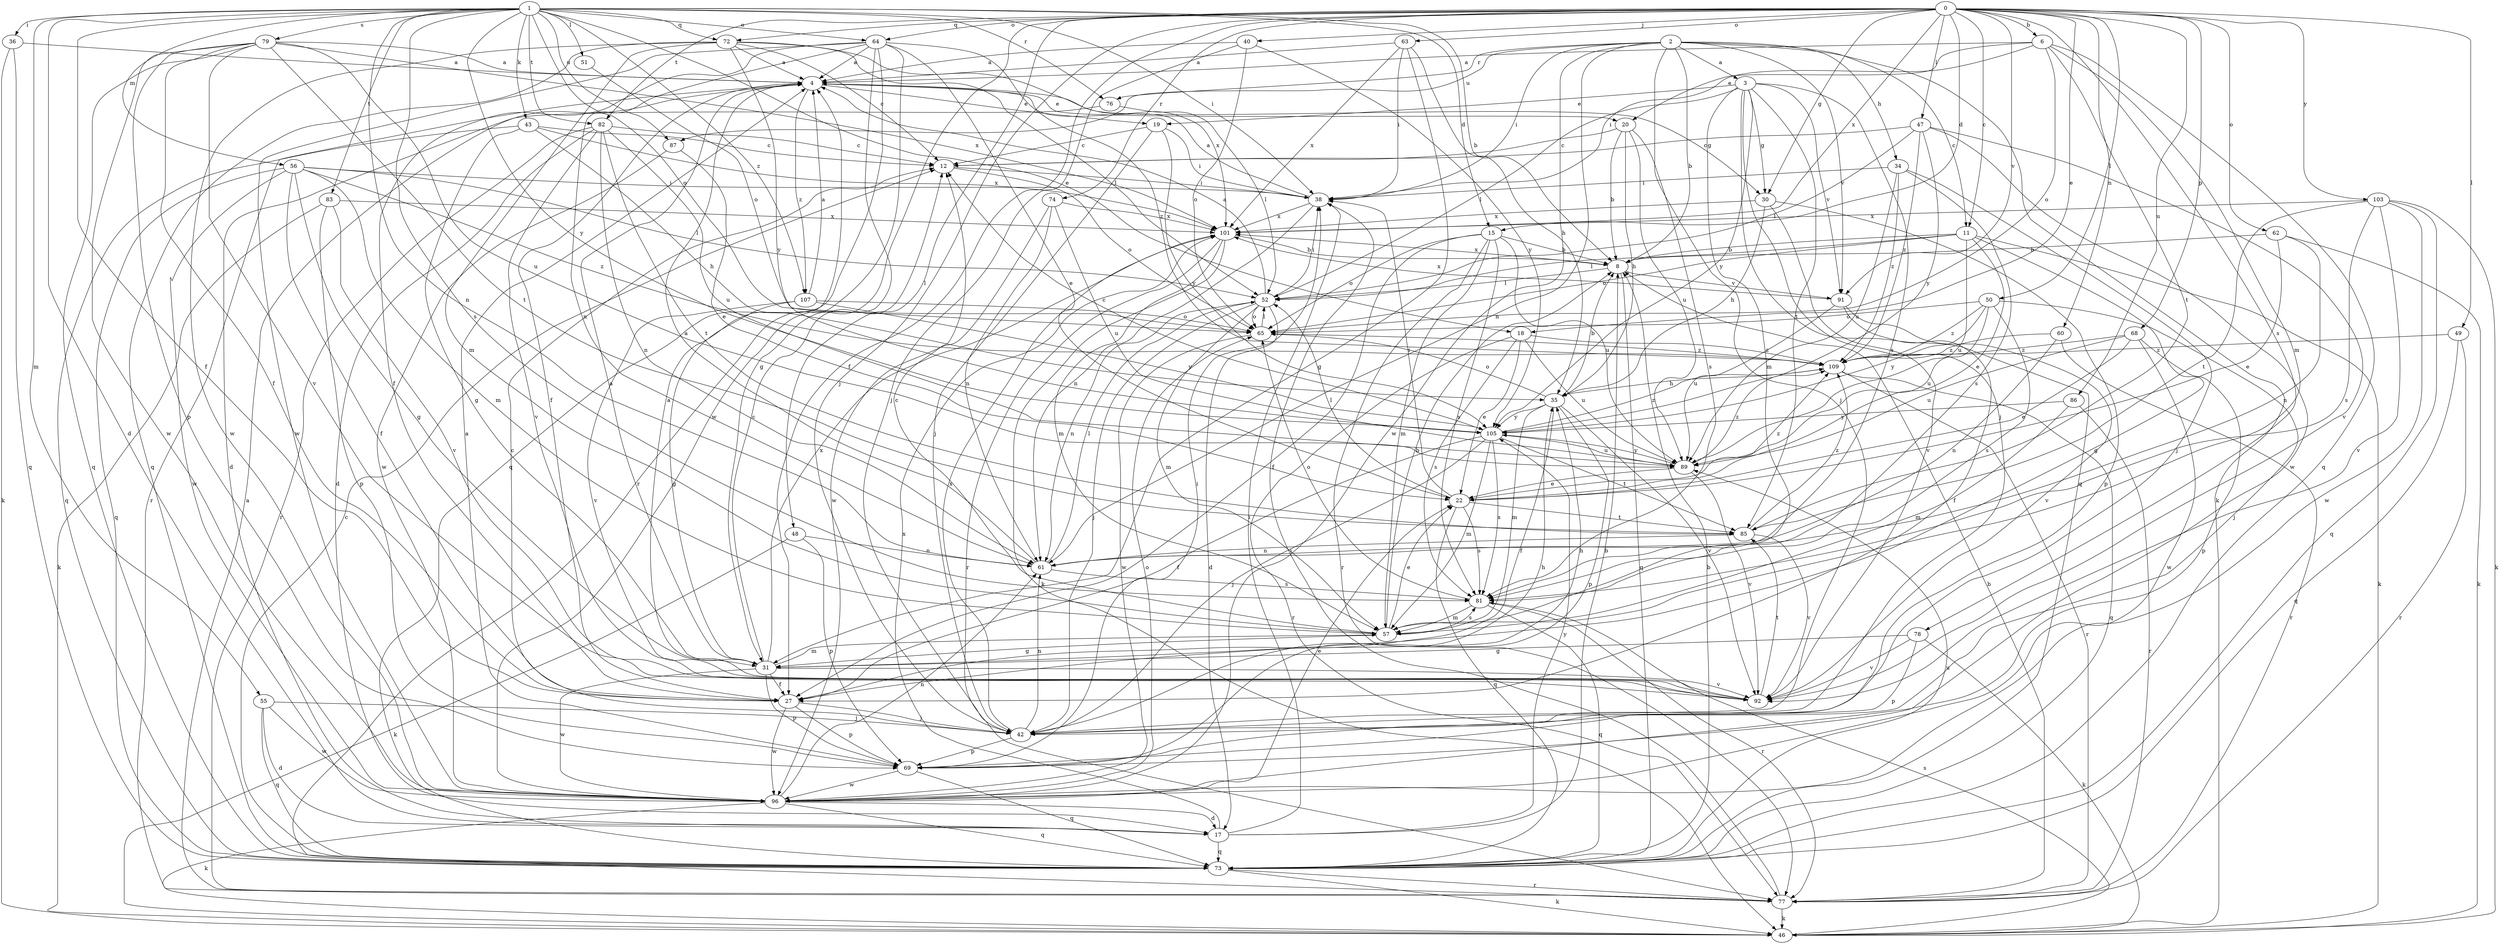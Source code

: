 strict digraph  {
0;
1;
2;
3;
4;
6;
8;
11;
12;
15;
17;
18;
19;
20;
22;
27;
30;
31;
34;
35;
36;
38;
40;
42;
43;
46;
47;
48;
49;
50;
51;
52;
55;
56;
57;
60;
61;
62;
63;
64;
65;
68;
69;
72;
73;
74;
76;
77;
78;
79;
81;
82;
83;
85;
86;
87;
89;
91;
92;
96;
101;
103;
105;
107;
109;
0 -> 6  [label=b];
0 -> 11  [label=c];
0 -> 15  [label=d];
0 -> 18  [label=e];
0 -> 27  [label=f];
0 -> 30  [label=g];
0 -> 40  [label=j];
0 -> 42  [label=j];
0 -> 47  [label=l];
0 -> 48  [label=l];
0 -> 49  [label=l];
0 -> 50  [label=l];
0 -> 60  [label=n];
0 -> 62  [label=o];
0 -> 63  [label=o];
0 -> 64  [label=o];
0 -> 68  [label=p];
0 -> 72  [label=q];
0 -> 74  [label=r];
0 -> 78  [label=s];
0 -> 82  [label=t];
0 -> 86  [label=u];
0 -> 91  [label=v];
0 -> 96  [label=w];
0 -> 101  [label=x];
0 -> 103  [label=y];
1 -> 8  [label=b];
1 -> 15  [label=d];
1 -> 17  [label=d];
1 -> 18  [label=e];
1 -> 27  [label=f];
1 -> 36  [label=i];
1 -> 38  [label=i];
1 -> 43  [label=k];
1 -> 51  [label=l];
1 -> 55  [label=m];
1 -> 56  [label=m];
1 -> 61  [label=n];
1 -> 64  [label=o];
1 -> 65  [label=o];
1 -> 72  [label=q];
1 -> 76  [label=r];
1 -> 79  [label=s];
1 -> 81  [label=s];
1 -> 82  [label=t];
1 -> 83  [label=t];
1 -> 87  [label=u];
1 -> 105  [label=y];
1 -> 107  [label=z];
2 -> 3  [label=a];
2 -> 8  [label=b];
2 -> 11  [label=c];
2 -> 34  [label=h];
2 -> 38  [label=i];
2 -> 42  [label=j];
2 -> 46  [label=k];
2 -> 61  [label=n];
2 -> 76  [label=r];
2 -> 87  [label=u];
2 -> 91  [label=v];
2 -> 96  [label=w];
3 -> 19  [label=e];
3 -> 30  [label=g];
3 -> 42  [label=j];
3 -> 52  [label=l];
3 -> 57  [label=m];
3 -> 73  [label=q];
3 -> 81  [label=s];
3 -> 85  [label=t];
3 -> 91  [label=v];
3 -> 105  [label=y];
4 -> 19  [label=e];
4 -> 20  [label=e];
4 -> 27  [label=f];
4 -> 30  [label=g];
4 -> 77  [label=r];
4 -> 107  [label=z];
6 -> 4  [label=a];
6 -> 20  [label=e];
6 -> 38  [label=i];
6 -> 57  [label=m];
6 -> 65  [label=o];
6 -> 73  [label=q];
6 -> 85  [label=t];
8 -> 52  [label=l];
8 -> 73  [label=q];
8 -> 91  [label=v];
8 -> 101  [label=x];
11 -> 8  [label=b];
11 -> 22  [label=e];
11 -> 31  [label=g];
11 -> 46  [label=k];
11 -> 52  [label=l];
11 -> 65  [label=o];
11 -> 89  [label=u];
12 -> 38  [label=i];
12 -> 65  [label=o];
15 -> 8  [label=b];
15 -> 27  [label=f];
15 -> 57  [label=m];
15 -> 65  [label=o];
15 -> 77  [label=r];
15 -> 81  [label=s];
15 -> 89  [label=u];
17 -> 8  [label=b];
17 -> 38  [label=i];
17 -> 73  [label=q];
17 -> 101  [label=x];
17 -> 105  [label=y];
18 -> 22  [label=e];
18 -> 77  [label=r];
18 -> 81  [label=s];
18 -> 89  [label=u];
18 -> 109  [label=z];
19 -> 12  [label=c];
19 -> 38  [label=i];
19 -> 42  [label=j];
19 -> 105  [label=y];
20 -> 8  [label=b];
20 -> 12  [label=c];
20 -> 35  [label=h];
20 -> 81  [label=s];
20 -> 89  [label=u];
22 -> 38  [label=i];
22 -> 52  [label=l];
22 -> 73  [label=q];
22 -> 81  [label=s];
22 -> 85  [label=t];
22 -> 109  [label=z];
27 -> 35  [label=h];
27 -> 42  [label=j];
27 -> 69  [label=p];
27 -> 96  [label=w];
30 -> 35  [label=h];
30 -> 69  [label=p];
30 -> 92  [label=v];
30 -> 101  [label=x];
31 -> 4  [label=a];
31 -> 12  [label=c];
31 -> 27  [label=f];
31 -> 57  [label=m];
31 -> 69  [label=p];
31 -> 92  [label=v];
31 -> 96  [label=w];
31 -> 101  [label=x];
34 -> 38  [label=i];
34 -> 42  [label=j];
34 -> 81  [label=s];
34 -> 89  [label=u];
34 -> 109  [label=z];
35 -> 8  [label=b];
35 -> 27  [label=f];
35 -> 57  [label=m];
35 -> 65  [label=o];
35 -> 69  [label=p];
35 -> 92  [label=v];
35 -> 105  [label=y];
36 -> 4  [label=a];
36 -> 46  [label=k];
36 -> 73  [label=q];
38 -> 4  [label=a];
38 -> 61  [label=n];
38 -> 101  [label=x];
40 -> 4  [label=a];
40 -> 42  [label=j];
40 -> 65  [label=o];
40 -> 105  [label=y];
42 -> 12  [label=c];
42 -> 35  [label=h];
42 -> 61  [label=n];
42 -> 69  [label=p];
42 -> 101  [label=x];
43 -> 12  [label=c];
43 -> 31  [label=g];
43 -> 35  [label=h];
43 -> 73  [label=q];
43 -> 101  [label=x];
46 -> 81  [label=s];
47 -> 12  [label=c];
47 -> 52  [label=l];
47 -> 92  [label=v];
47 -> 96  [label=w];
47 -> 105  [label=y];
47 -> 109  [label=z];
48 -> 46  [label=k];
48 -> 61  [label=n];
48 -> 69  [label=p];
49 -> 73  [label=q];
49 -> 77  [label=r];
49 -> 109  [label=z];
50 -> 42  [label=j];
50 -> 65  [label=o];
50 -> 81  [label=s];
50 -> 89  [label=u];
50 -> 105  [label=y];
50 -> 109  [label=z];
51 -> 65  [label=o];
52 -> 4  [label=a];
52 -> 17  [label=d];
52 -> 38  [label=i];
52 -> 42  [label=j];
52 -> 57  [label=m];
52 -> 61  [label=n];
52 -> 65  [label=o];
55 -> 17  [label=d];
55 -> 42  [label=j];
55 -> 73  [label=q];
55 -> 96  [label=w];
56 -> 27  [label=f];
56 -> 31  [label=g];
56 -> 38  [label=i];
56 -> 52  [label=l];
56 -> 57  [label=m];
56 -> 73  [label=q];
56 -> 96  [label=w];
56 -> 109  [label=z];
57 -> 8  [label=b];
57 -> 12  [label=c];
57 -> 22  [label=e];
57 -> 31  [label=g];
57 -> 81  [label=s];
60 -> 61  [label=n];
60 -> 77  [label=r];
60 -> 109  [label=z];
61 -> 4  [label=a];
61 -> 52  [label=l];
61 -> 81  [label=s];
62 -> 8  [label=b];
62 -> 22  [label=e];
62 -> 46  [label=k];
62 -> 61  [label=n];
63 -> 4  [label=a];
63 -> 31  [label=g];
63 -> 35  [label=h];
63 -> 38  [label=i];
63 -> 101  [label=x];
64 -> 4  [label=a];
64 -> 22  [label=e];
64 -> 27  [label=f];
64 -> 31  [label=g];
64 -> 61  [label=n];
64 -> 73  [label=q];
64 -> 77  [label=r];
64 -> 96  [label=w];
64 -> 109  [label=z];
65 -> 52  [label=l];
65 -> 96  [label=w];
65 -> 109  [label=z];
68 -> 22  [label=e];
68 -> 69  [label=p];
68 -> 89  [label=u];
68 -> 96  [label=w];
68 -> 109  [label=z];
69 -> 4  [label=a];
69 -> 38  [label=i];
69 -> 73  [label=q];
69 -> 96  [label=w];
72 -> 4  [label=a];
72 -> 12  [label=c];
72 -> 52  [label=l];
72 -> 57  [label=m];
72 -> 73  [label=q];
72 -> 96  [label=w];
72 -> 101  [label=x];
72 -> 105  [label=y];
73 -> 8  [label=b];
73 -> 12  [label=c];
73 -> 46  [label=k];
73 -> 77  [label=r];
73 -> 89  [label=u];
74 -> 61  [label=n];
74 -> 89  [label=u];
74 -> 96  [label=w];
74 -> 101  [label=x];
76 -> 17  [label=d];
76 -> 52  [label=l];
77 -> 4  [label=a];
77 -> 8  [label=b];
77 -> 38  [label=i];
77 -> 46  [label=k];
78 -> 31  [label=g];
78 -> 46  [label=k];
78 -> 69  [label=p];
78 -> 92  [label=v];
79 -> 4  [label=a];
79 -> 27  [label=f];
79 -> 69  [label=p];
79 -> 73  [label=q];
79 -> 85  [label=t];
79 -> 89  [label=u];
79 -> 92  [label=v];
79 -> 96  [label=w];
79 -> 101  [label=x];
81 -> 57  [label=m];
81 -> 65  [label=o];
81 -> 73  [label=q];
81 -> 77  [label=r];
82 -> 12  [label=c];
82 -> 17  [label=d];
82 -> 61  [label=n];
82 -> 77  [label=r];
82 -> 85  [label=t];
82 -> 89  [label=u];
82 -> 92  [label=v];
83 -> 46  [label=k];
83 -> 69  [label=p];
83 -> 92  [label=v];
83 -> 101  [label=x];
85 -> 61  [label=n];
85 -> 92  [label=v];
85 -> 109  [label=z];
86 -> 57  [label=m];
86 -> 77  [label=r];
86 -> 105  [label=y];
87 -> 22  [label=e];
87 -> 96  [label=w];
89 -> 22  [label=e];
89 -> 92  [label=v];
89 -> 105  [label=y];
89 -> 109  [label=z];
91 -> 27  [label=f];
91 -> 89  [label=u];
91 -> 92  [label=v];
91 -> 101  [label=x];
92 -> 4  [label=a];
92 -> 85  [label=t];
96 -> 17  [label=d];
96 -> 22  [label=e];
96 -> 46  [label=k];
96 -> 61  [label=n];
96 -> 65  [label=o];
96 -> 73  [label=q];
101 -> 8  [label=b];
101 -> 46  [label=k];
101 -> 57  [label=m];
101 -> 77  [label=r];
103 -> 46  [label=k];
103 -> 73  [label=q];
103 -> 81  [label=s];
103 -> 85  [label=t];
103 -> 92  [label=v];
103 -> 96  [label=w];
103 -> 101  [label=x];
105 -> 12  [label=c];
105 -> 27  [label=f];
105 -> 42  [label=j];
105 -> 57  [label=m];
105 -> 81  [label=s];
105 -> 85  [label=t];
105 -> 89  [label=u];
105 -> 109  [label=z];
107 -> 4  [label=a];
107 -> 31  [label=g];
107 -> 65  [label=o];
107 -> 92  [label=v];
107 -> 105  [label=y];
109 -> 35  [label=h];
109 -> 73  [label=q];
109 -> 77  [label=r];
}
